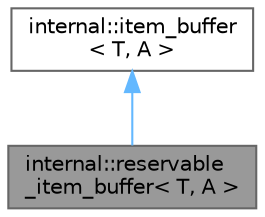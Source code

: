 digraph "internal::reservable_item_buffer&lt; T, A &gt;"
{
 // LATEX_PDF_SIZE
  bgcolor="transparent";
  edge [fontname=Helvetica,fontsize=10,labelfontname=Helvetica,labelfontsize=10];
  node [fontname=Helvetica,fontsize=10,shape=box,height=0.2,width=0.4];
  Node1 [id="Node000001",label="internal::reservable\l_item_buffer\< T, A \>",height=0.2,width=0.4,color="gray40", fillcolor="grey60", style="filled", fontcolor="black",tooltip="item_buffer with reservable front-end. NOTE: if reserving, do not"];
  Node2 -> Node1 [id="edge2_Node000001_Node000002",dir="back",color="steelblue1",style="solid",tooltip=" "];
  Node2 [id="Node000002",label="internal::item_buffer\l\< T, A \>",height=0.2,width=0.4,color="gray40", fillcolor="white", style="filled",URL="$classinternal_1_1item__buffer.html",tooltip=" "];
}
